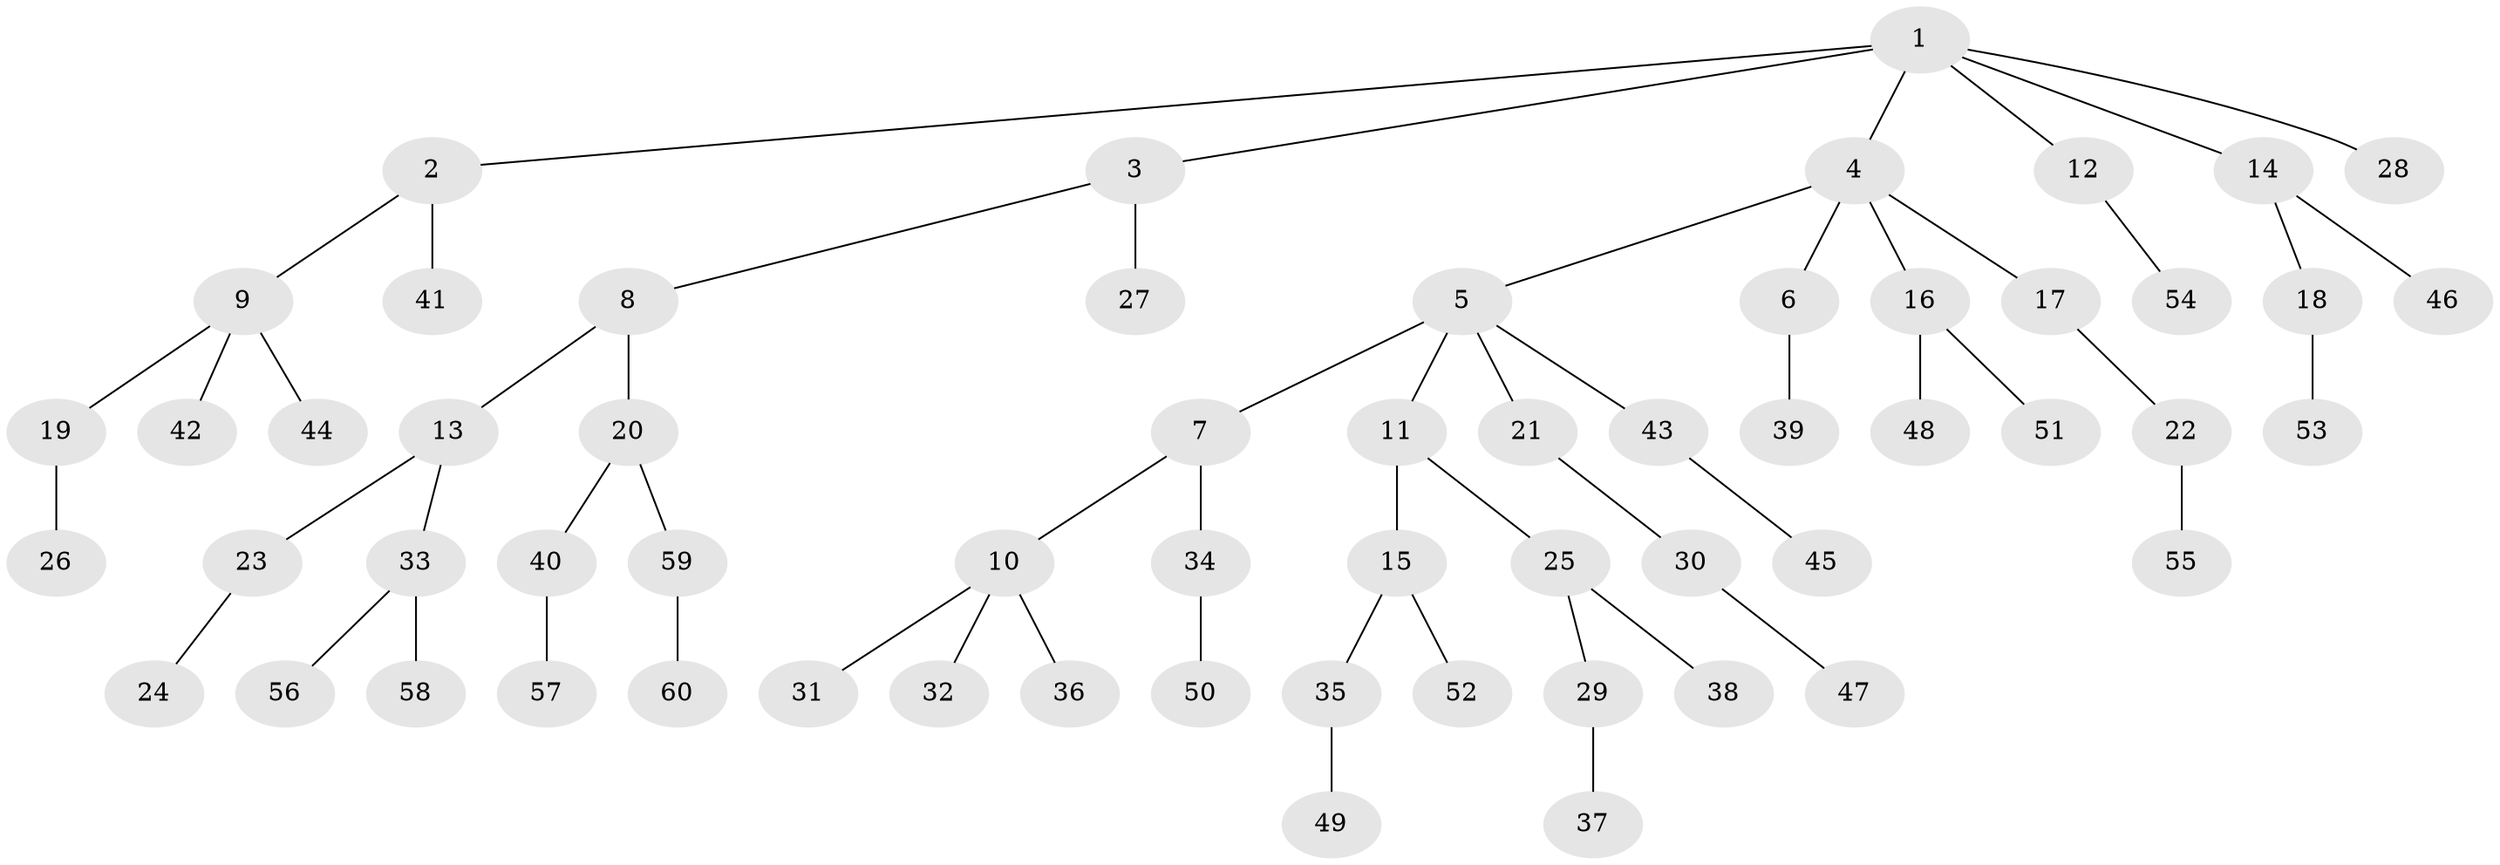// original degree distribution, {6: 0.01680672268907563, 3: 0.12605042016806722, 7: 0.01680672268907563, 5: 0.04201680672268908, 4: 0.05042016806722689, 1: 0.5210084033613446, 2: 0.226890756302521}
// Generated by graph-tools (version 1.1) at 2025/51/03/04/25 22:51:34]
// undirected, 60 vertices, 59 edges
graph export_dot {
  node [color=gray90,style=filled];
  1;
  2;
  3;
  4;
  5;
  6;
  7;
  8;
  9;
  10;
  11;
  12;
  13;
  14;
  15;
  16;
  17;
  18;
  19;
  20;
  21;
  22;
  23;
  24;
  25;
  26;
  27;
  28;
  29;
  30;
  31;
  32;
  33;
  34;
  35;
  36;
  37;
  38;
  39;
  40;
  41;
  42;
  43;
  44;
  45;
  46;
  47;
  48;
  49;
  50;
  51;
  52;
  53;
  54;
  55;
  56;
  57;
  58;
  59;
  60;
  1 -- 2 [weight=1.0];
  1 -- 3 [weight=1.0];
  1 -- 4 [weight=1.0];
  1 -- 12 [weight=1.0];
  1 -- 14 [weight=1.0];
  1 -- 28 [weight=1.0];
  2 -- 9 [weight=1.0];
  2 -- 41 [weight=1.0];
  3 -- 8 [weight=1.0];
  3 -- 27 [weight=4.0];
  4 -- 5 [weight=1.0];
  4 -- 6 [weight=2.0];
  4 -- 16 [weight=1.0];
  4 -- 17 [weight=1.0];
  5 -- 7 [weight=1.0];
  5 -- 11 [weight=2.0];
  5 -- 21 [weight=1.0];
  5 -- 43 [weight=1.0];
  6 -- 39 [weight=1.0];
  7 -- 10 [weight=1.0];
  7 -- 34 [weight=1.0];
  8 -- 13 [weight=1.0];
  8 -- 20 [weight=1.0];
  9 -- 19 [weight=1.0];
  9 -- 42 [weight=1.0];
  9 -- 44 [weight=1.0];
  10 -- 31 [weight=1.0];
  10 -- 32 [weight=1.0];
  10 -- 36 [weight=1.0];
  11 -- 15 [weight=1.0];
  11 -- 25 [weight=1.0];
  12 -- 54 [weight=1.0];
  13 -- 23 [weight=1.0];
  13 -- 33 [weight=1.0];
  14 -- 18 [weight=1.0];
  14 -- 46 [weight=1.0];
  15 -- 35 [weight=1.0];
  15 -- 52 [weight=1.0];
  16 -- 48 [weight=1.0];
  16 -- 51 [weight=1.0];
  17 -- 22 [weight=1.0];
  18 -- 53 [weight=1.0];
  19 -- 26 [weight=1.0];
  20 -- 40 [weight=1.0];
  20 -- 59 [weight=1.0];
  21 -- 30 [weight=1.0];
  22 -- 55 [weight=1.0];
  23 -- 24 [weight=1.0];
  25 -- 29 [weight=1.0];
  25 -- 38 [weight=1.0];
  29 -- 37 [weight=1.0];
  30 -- 47 [weight=1.0];
  33 -- 56 [weight=1.0];
  33 -- 58 [weight=1.0];
  34 -- 50 [weight=1.0];
  35 -- 49 [weight=2.0];
  40 -- 57 [weight=1.0];
  43 -- 45 [weight=1.0];
  59 -- 60 [weight=1.0];
}
